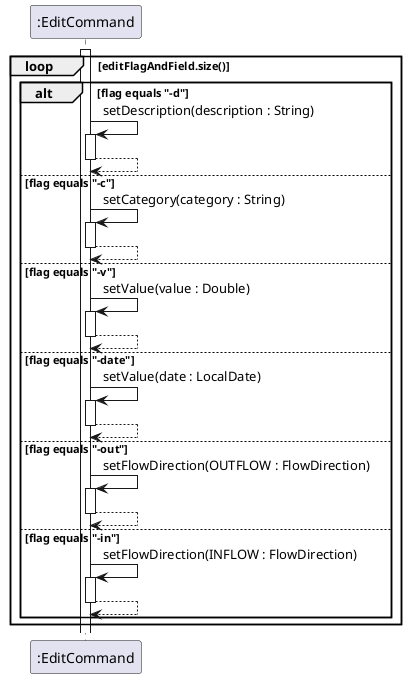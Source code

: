 @startuml
participant ":EditCommand" as EditCommand
activate EditCommand
loop editFlagAndField.size()
    alt flag equals "-d"
    EditCommand -> EditCommand : setDescription(description : String)
    activate EditCommand
    EditCommand --> EditCommand
    deactivate EditCommand

    else flag equals "-c"
    EditCommand -> EditCommand : setCategory(category : String)
    activate EditCommand
    EditCommand --> EditCommand
    deactivate EditCommand

    else flag equals "-v"
    EditCommand -> EditCommand : setValue(value : Double)
    activate EditCommand
    EditCommand --> EditCommand
    deactivate EditCommand

    else flag equals "-date"
    EditCommand -> EditCommand : setValue(date : LocalDate)
    activate EditCommand
    EditCommand --> EditCommand
    deactivate EditCommand

    else flag equals "-out"
    EditCommand -> EditCommand : setFlowDirection(OUTFLOW : FlowDirection)
    activate EditCommand
    EditCommand --> EditCommand
    deactivate EditCommand

    else flag equals "-in"
    EditCommand -> EditCommand : setFlowDirection(INFLOW : FlowDirection)
    activate EditCommand
    EditCommand --> EditCommand
    deactivate EditCommand
    end
end
@enduml